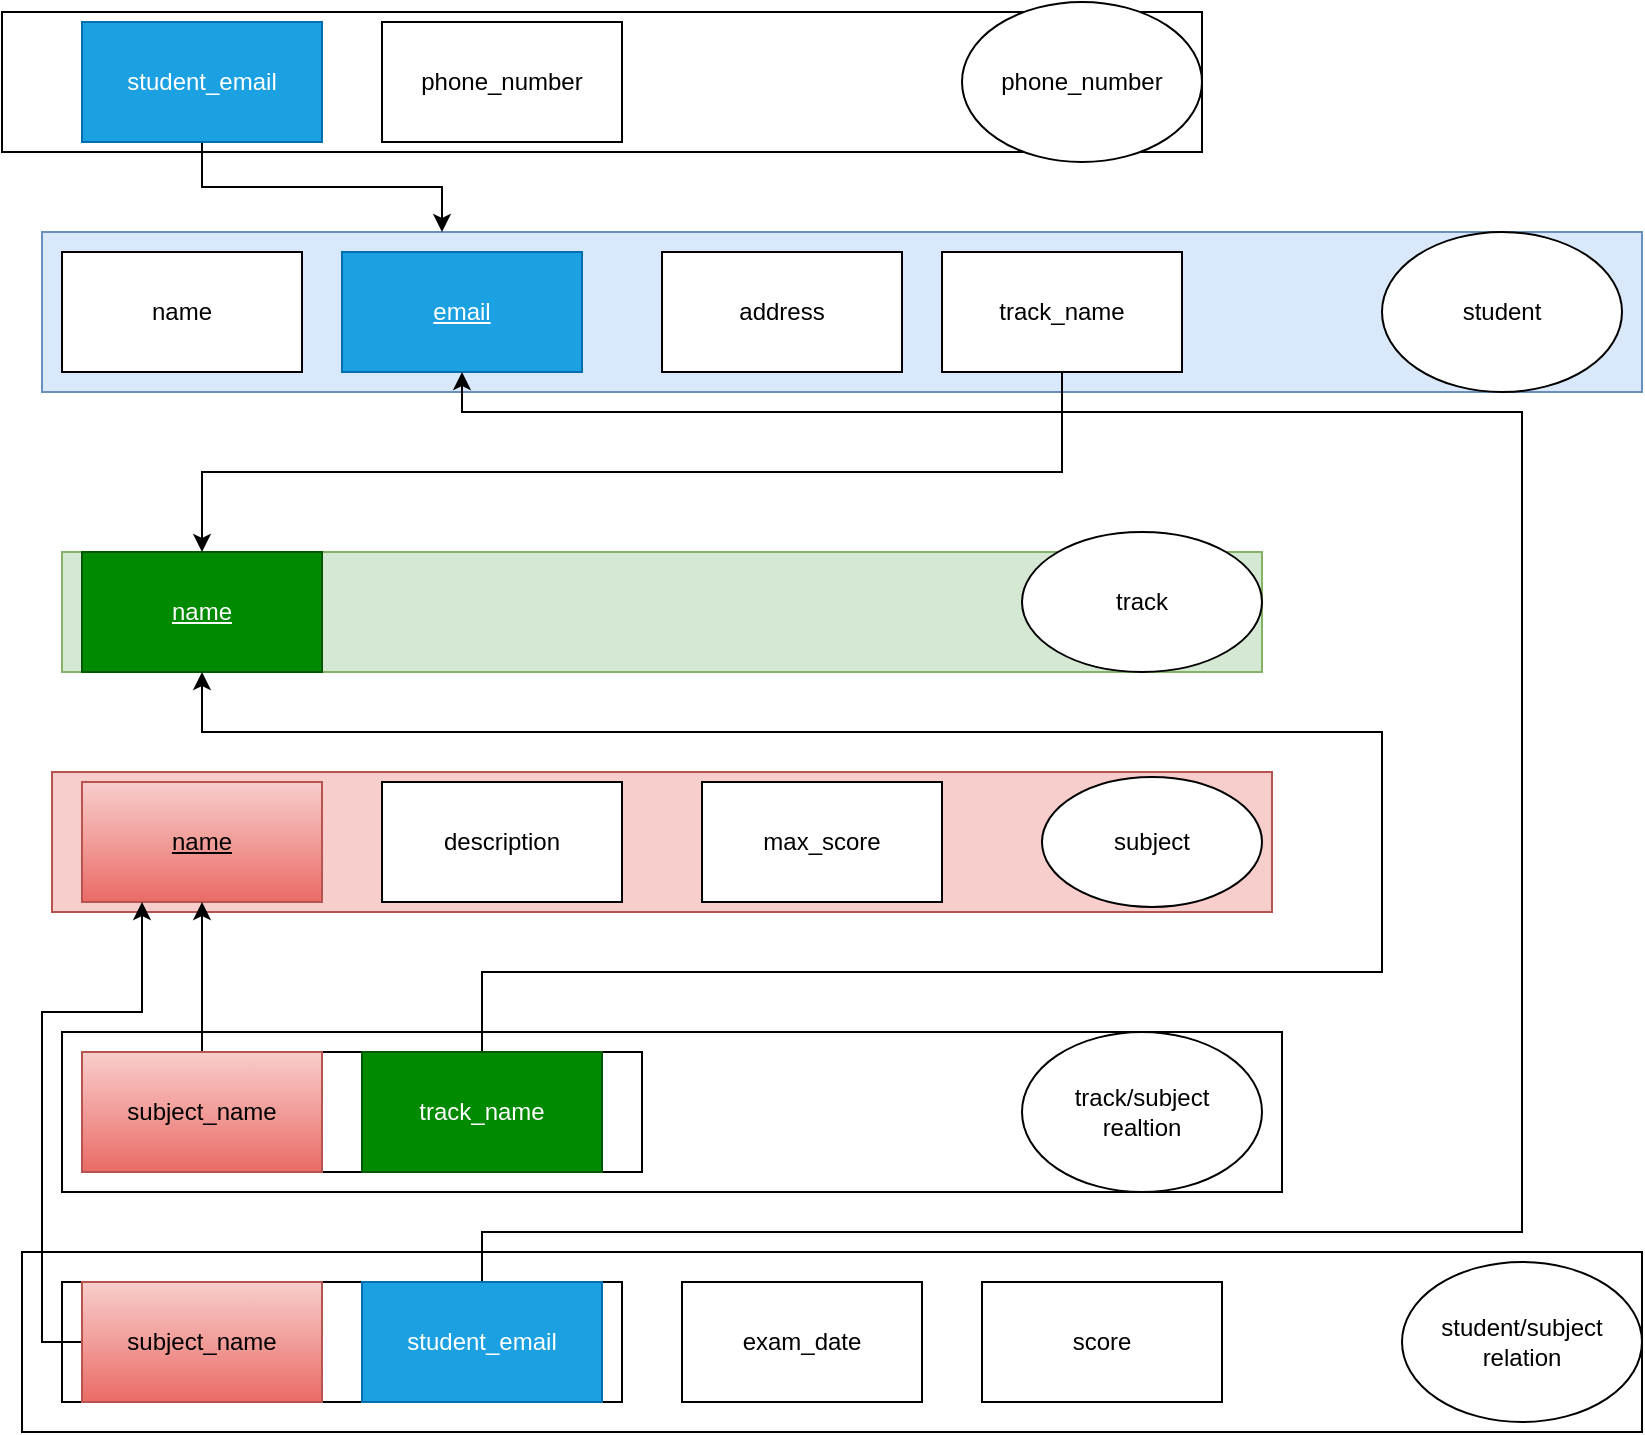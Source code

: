 <mxfile version="21.7.5" type="device">
  <diagram name="Page-1" id="jNjfk9YdcHklzw2bkTMg">
    <mxGraphModel dx="1400" dy="1812" grid="1" gridSize="10" guides="1" tooltips="1" connect="1" arrows="1" fold="1" page="1" pageScale="1" pageWidth="850" pageHeight="1100" math="0" shadow="0">
      <root>
        <mxCell id="0" />
        <mxCell id="1" parent="0" />
        <mxCell id="HYW6ZZb-USItaj5xCWgh-32" value="" style="rounded=0;whiteSpace=wrap;html=1;" vertex="1" parent="1">
          <mxGeometry x="10" y="590" width="810" height="90" as="geometry" />
        </mxCell>
        <mxCell id="HYW6ZZb-USItaj5xCWgh-35" value="" style="rounded=0;whiteSpace=wrap;html=1;" vertex="1" parent="1">
          <mxGeometry x="30" y="605" width="280" height="60" as="geometry" />
        </mxCell>
        <mxCell id="HYW6ZZb-USItaj5xCWgh-25" value="" style="rounded=0;whiteSpace=wrap;html=1;" vertex="1" parent="1">
          <mxGeometry x="30" y="480" width="610" height="80" as="geometry" />
        </mxCell>
        <mxCell id="HYW6ZZb-USItaj5xCWgh-28" value="" style="rounded=0;whiteSpace=wrap;html=1;" vertex="1" parent="1">
          <mxGeometry x="40" y="490" width="280" height="60" as="geometry" />
        </mxCell>
        <mxCell id="HYW6ZZb-USItaj5xCWgh-1" value="" style="rounded=0;whiteSpace=wrap;html=1;labelBackgroundColor=none;fillColor=#dae8fc;strokeColor=#6c8ebf;" vertex="1" parent="1">
          <mxGeometry x="20" y="80" width="800" height="80" as="geometry" />
        </mxCell>
        <mxCell id="HYW6ZZb-USItaj5xCWgh-2" value="name" style="rounded=0;whiteSpace=wrap;html=1;labelBackgroundColor=none;" vertex="1" parent="1">
          <mxGeometry x="30" y="90" width="120" height="60" as="geometry" />
        </mxCell>
        <mxCell id="HYW6ZZb-USItaj5xCWgh-3" value="&lt;u&gt;email&lt;/u&gt;" style="rounded=0;whiteSpace=wrap;html=1;labelBackgroundColor=none;fillColor=#1ba1e2;fontColor=#ffffff;strokeColor=#006EAF;" vertex="1" parent="1">
          <mxGeometry x="170" y="90" width="120" height="60" as="geometry" />
        </mxCell>
        <mxCell id="HYW6ZZb-USItaj5xCWgh-4" value="address" style="rounded=0;whiteSpace=wrap;html=1;labelBackgroundColor=none;" vertex="1" parent="1">
          <mxGeometry x="330" y="90" width="120" height="60" as="geometry" />
        </mxCell>
        <mxCell id="HYW6ZZb-USItaj5xCWgh-5" value="student" style="ellipse;whiteSpace=wrap;html=1;labelBackgroundColor=none;" vertex="1" parent="1">
          <mxGeometry x="690" y="80" width="120" height="80" as="geometry" />
        </mxCell>
        <mxCell id="HYW6ZZb-USItaj5xCWgh-6" value="" style="rounded=0;whiteSpace=wrap;html=1;" vertex="1" parent="1">
          <mxGeometry y="-30" width="600" height="70" as="geometry" />
        </mxCell>
        <mxCell id="HYW6ZZb-USItaj5xCWgh-42" style="edgeStyle=orthogonalEdgeStyle;rounded=0;orthogonalLoop=1;jettySize=auto;html=1;entryX=0.25;entryY=0;entryDx=0;entryDy=0;" edge="1" parent="1" source="HYW6ZZb-USItaj5xCWgh-7" target="HYW6ZZb-USItaj5xCWgh-1">
          <mxGeometry relative="1" as="geometry" />
        </mxCell>
        <mxCell id="HYW6ZZb-USItaj5xCWgh-7" value="student_email" style="rounded=0;whiteSpace=wrap;html=1;fillColor=#1ba1e2;fontColor=#ffffff;strokeColor=#006EAF;" vertex="1" parent="1">
          <mxGeometry x="40" y="-25" width="120" height="60" as="geometry" />
        </mxCell>
        <mxCell id="HYW6ZZb-USItaj5xCWgh-8" value="phone_number" style="rounded=0;whiteSpace=wrap;html=1;" vertex="1" parent="1">
          <mxGeometry x="190" y="-25" width="120" height="60" as="geometry" />
        </mxCell>
        <mxCell id="HYW6ZZb-USItaj5xCWgh-9" value="phone_number" style="ellipse;whiteSpace=wrap;html=1;" vertex="1" parent="1">
          <mxGeometry x="480" y="-35" width="120" height="80" as="geometry" />
        </mxCell>
        <mxCell id="HYW6ZZb-USItaj5xCWgh-11" value="" style="rounded=0;whiteSpace=wrap;html=1;fillColor=#d5e8d4;strokeColor=#82b366;" vertex="1" parent="1">
          <mxGeometry x="30" y="240" width="600" height="60" as="geometry" />
        </mxCell>
        <mxCell id="HYW6ZZb-USItaj5xCWgh-12" value="&lt;u&gt;name&lt;/u&gt;" style="rounded=0;whiteSpace=wrap;html=1;fillColor=#008a00;fontColor=#ffffff;strokeColor=#005700;" vertex="1" parent="1">
          <mxGeometry x="40" y="240" width="120" height="60" as="geometry" />
        </mxCell>
        <mxCell id="HYW6ZZb-USItaj5xCWgh-13" value="track" style="ellipse;whiteSpace=wrap;html=1;" vertex="1" parent="1">
          <mxGeometry x="510" y="230" width="120" height="70" as="geometry" />
        </mxCell>
        <mxCell id="HYW6ZZb-USItaj5xCWgh-16" value="" style="rounded=0;whiteSpace=wrap;html=1;fillColor=#f8cecc;strokeColor=#b85450;" vertex="1" parent="1">
          <mxGeometry x="25" y="350" width="610" height="70" as="geometry" />
        </mxCell>
        <mxCell id="HYW6ZZb-USItaj5xCWgh-19" value="&lt;u&gt;name&lt;/u&gt;" style="rounded=0;whiteSpace=wrap;html=1;fillColor=#f8cecc;gradientColor=#ea6b66;strokeColor=#b85450;" vertex="1" parent="1">
          <mxGeometry x="40" y="355" width="120" height="60" as="geometry" />
        </mxCell>
        <mxCell id="HYW6ZZb-USItaj5xCWgh-20" value="description" style="rounded=0;whiteSpace=wrap;html=1;" vertex="1" parent="1">
          <mxGeometry x="190" y="355" width="120" height="60" as="geometry" />
        </mxCell>
        <mxCell id="HYW6ZZb-USItaj5xCWgh-21" value="max_score" style="rounded=0;whiteSpace=wrap;html=1;" vertex="1" parent="1">
          <mxGeometry x="350" y="355" width="120" height="60" as="geometry" />
        </mxCell>
        <mxCell id="HYW6ZZb-USItaj5xCWgh-22" value="subject" style="ellipse;whiteSpace=wrap;html=1;" vertex="1" parent="1">
          <mxGeometry x="520" y="352.5" width="110" height="65" as="geometry" />
        </mxCell>
        <mxCell id="HYW6ZZb-USItaj5xCWgh-24" style="edgeStyle=orthogonalEdgeStyle;rounded=0;orthogonalLoop=1;jettySize=auto;html=1;" edge="1" parent="1" source="HYW6ZZb-USItaj5xCWgh-23" target="HYW6ZZb-USItaj5xCWgh-12">
          <mxGeometry relative="1" as="geometry">
            <Array as="points">
              <mxPoint x="530" y="200" />
              <mxPoint x="100" y="200" />
            </Array>
          </mxGeometry>
        </mxCell>
        <mxCell id="HYW6ZZb-USItaj5xCWgh-23" value="track_name" style="rounded=0;whiteSpace=wrap;html=1;" vertex="1" parent="1">
          <mxGeometry x="470" y="90" width="120" height="60" as="geometry" />
        </mxCell>
        <mxCell id="HYW6ZZb-USItaj5xCWgh-30" style="edgeStyle=orthogonalEdgeStyle;rounded=0;orthogonalLoop=1;jettySize=auto;html=1;" edge="1" parent="1" source="HYW6ZZb-USItaj5xCWgh-26" target="HYW6ZZb-USItaj5xCWgh-19">
          <mxGeometry relative="1" as="geometry" />
        </mxCell>
        <mxCell id="HYW6ZZb-USItaj5xCWgh-26" value="subject_name" style="rounded=0;whiteSpace=wrap;html=1;fillColor=#f8cecc;gradientColor=#ea6b66;strokeColor=#b85450;" vertex="1" parent="1">
          <mxGeometry x="40" y="490" width="120" height="60" as="geometry" />
        </mxCell>
        <mxCell id="HYW6ZZb-USItaj5xCWgh-31" style="edgeStyle=orthogonalEdgeStyle;rounded=0;orthogonalLoop=1;jettySize=auto;html=1;entryX=0.5;entryY=1;entryDx=0;entryDy=0;" edge="1" parent="1" source="HYW6ZZb-USItaj5xCWgh-27" target="HYW6ZZb-USItaj5xCWgh-12">
          <mxGeometry relative="1" as="geometry">
            <Array as="points">
              <mxPoint x="240" y="450" />
              <mxPoint x="690" y="450" />
              <mxPoint x="690" y="330" />
              <mxPoint x="100" y="330" />
            </Array>
          </mxGeometry>
        </mxCell>
        <mxCell id="HYW6ZZb-USItaj5xCWgh-27" value="track_name" style="rounded=0;whiteSpace=wrap;html=1;fillColor=#008a00;fontColor=#ffffff;strokeColor=#005700;" vertex="1" parent="1">
          <mxGeometry x="180" y="490" width="120" height="60" as="geometry" />
        </mxCell>
        <mxCell id="HYW6ZZb-USItaj5xCWgh-29" value="track/subject&lt;br&gt;realtion" style="ellipse;whiteSpace=wrap;html=1;" vertex="1" parent="1">
          <mxGeometry x="510" y="480" width="120" height="80" as="geometry" />
        </mxCell>
        <mxCell id="HYW6ZZb-USItaj5xCWgh-36" style="edgeStyle=orthogonalEdgeStyle;rounded=0;orthogonalLoop=1;jettySize=auto;html=1;entryX=0.25;entryY=1;entryDx=0;entryDy=0;" edge="1" parent="1" source="HYW6ZZb-USItaj5xCWgh-33" target="HYW6ZZb-USItaj5xCWgh-19">
          <mxGeometry relative="1" as="geometry">
            <Array as="points">
              <mxPoint x="20" y="635" />
              <mxPoint x="20" y="470" />
              <mxPoint x="70" y="470" />
            </Array>
          </mxGeometry>
        </mxCell>
        <mxCell id="HYW6ZZb-USItaj5xCWgh-33" value="subject_name" style="rounded=0;whiteSpace=wrap;html=1;fillColor=#f8cecc;gradientColor=#ea6b66;strokeColor=#b85450;" vertex="1" parent="1">
          <mxGeometry x="40" y="605" width="120" height="60" as="geometry" />
        </mxCell>
        <mxCell id="HYW6ZZb-USItaj5xCWgh-37" style="edgeStyle=orthogonalEdgeStyle;rounded=0;orthogonalLoop=1;jettySize=auto;html=1;entryX=0.5;entryY=1;entryDx=0;entryDy=0;" edge="1" parent="1" source="HYW6ZZb-USItaj5xCWgh-34" target="HYW6ZZb-USItaj5xCWgh-3">
          <mxGeometry relative="1" as="geometry">
            <Array as="points">
              <mxPoint x="240" y="580" />
              <mxPoint x="760" y="580" />
              <mxPoint x="760" y="170" />
              <mxPoint x="230" y="170" />
            </Array>
          </mxGeometry>
        </mxCell>
        <mxCell id="HYW6ZZb-USItaj5xCWgh-34" value="student_email" style="rounded=0;whiteSpace=wrap;html=1;fillColor=#1ba1e2;strokeColor=#006EAF;fontColor=#ffffff;" vertex="1" parent="1">
          <mxGeometry x="180" y="605" width="120" height="60" as="geometry" />
        </mxCell>
        <mxCell id="HYW6ZZb-USItaj5xCWgh-38" value="exam_date" style="rounded=0;whiteSpace=wrap;html=1;" vertex="1" parent="1">
          <mxGeometry x="340" y="605" width="120" height="60" as="geometry" />
        </mxCell>
        <mxCell id="HYW6ZZb-USItaj5xCWgh-39" value="score" style="rounded=0;whiteSpace=wrap;html=1;" vertex="1" parent="1">
          <mxGeometry x="490" y="605" width="120" height="60" as="geometry" />
        </mxCell>
        <mxCell id="HYW6ZZb-USItaj5xCWgh-40" value="student/subject&lt;br&gt;relation" style="ellipse;whiteSpace=wrap;html=1;" vertex="1" parent="1">
          <mxGeometry x="700" y="595" width="120" height="80" as="geometry" />
        </mxCell>
      </root>
    </mxGraphModel>
  </diagram>
</mxfile>
